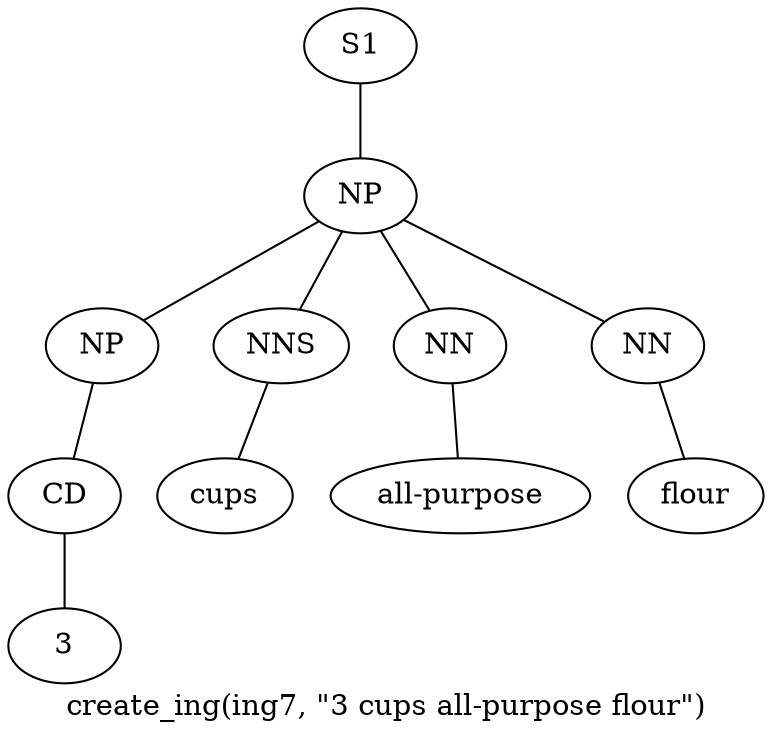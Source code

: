 graph SyntaxGraph {
	label = "create_ing(ing7, \"3 cups all-purpose flour\")";
	Node0 [label="S1"];
	Node1 [label="NP"];
	Node2 [label="NP"];
	Node3 [label="CD"];
	Node4 [label="3"];
	Node5 [label="NNS"];
	Node6 [label="cups"];
	Node7 [label="NN"];
	Node8 [label="all-purpose"];
	Node9 [label="NN"];
	Node10 [label="flour"];

	Node0 -- Node1;
	Node1 -- Node2;
	Node1 -- Node5;
	Node1 -- Node7;
	Node1 -- Node9;
	Node2 -- Node3;
	Node3 -- Node4;
	Node5 -- Node6;
	Node7 -- Node8;
	Node9 -- Node10;
}